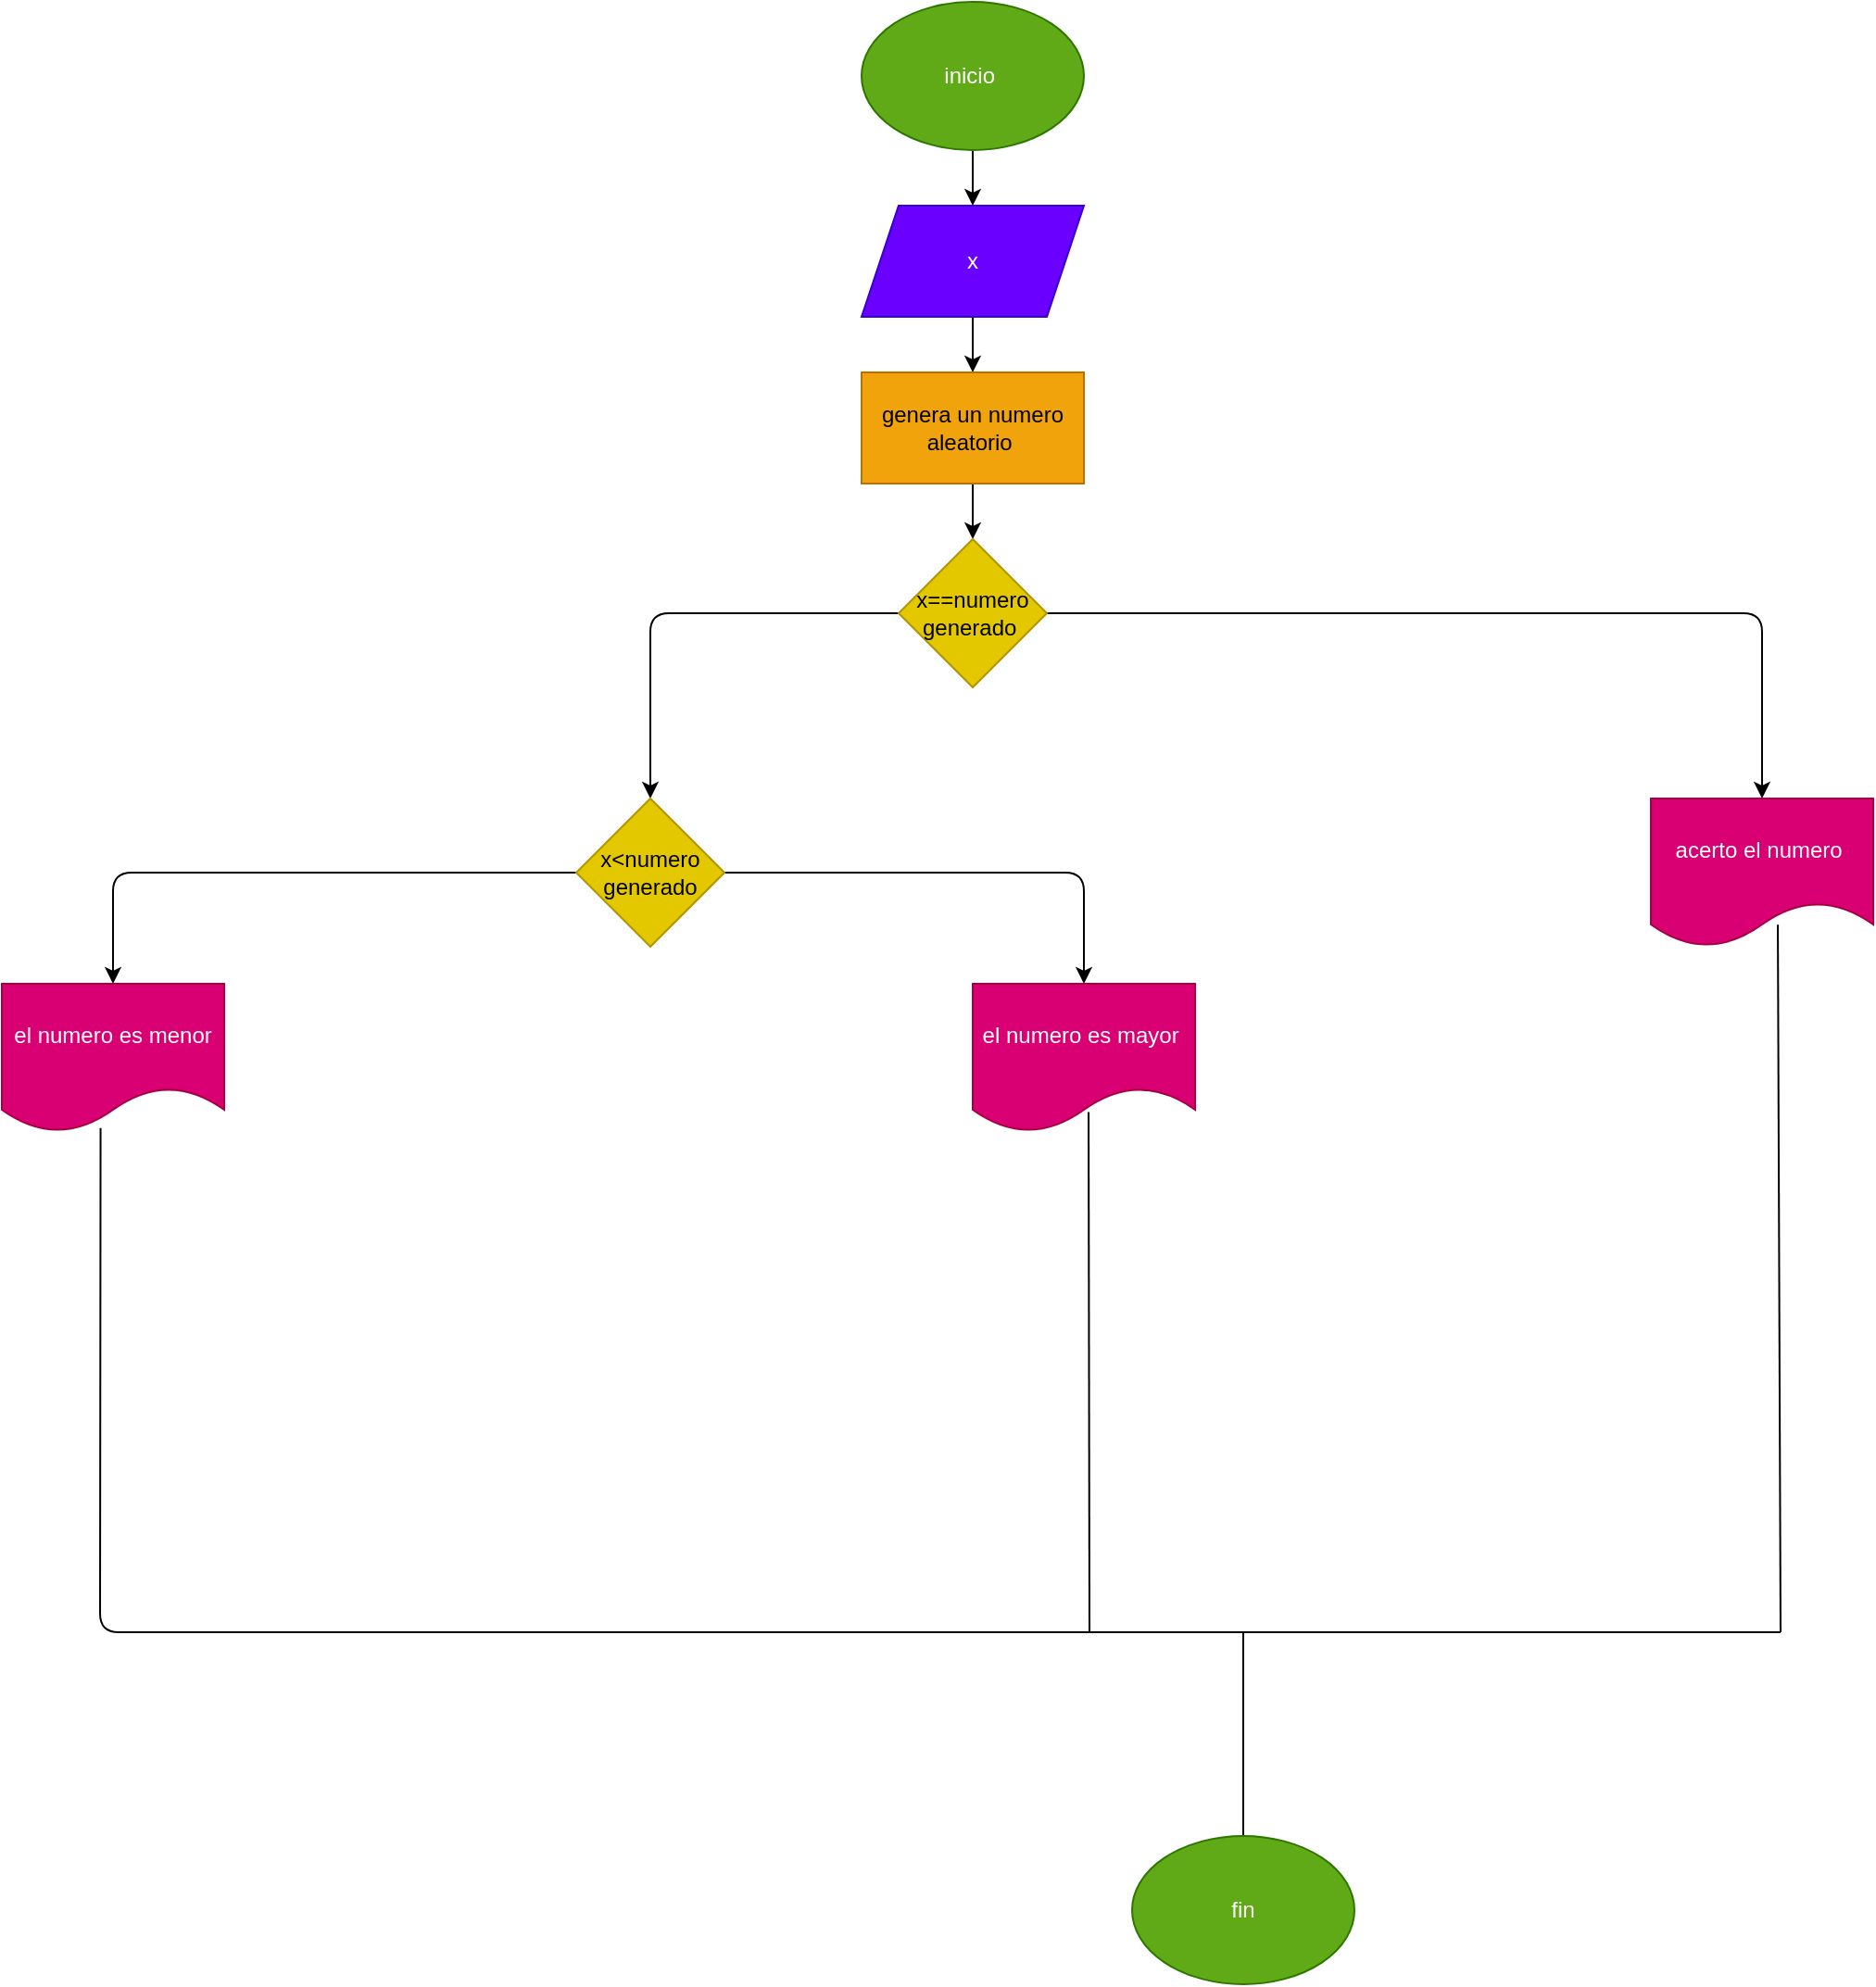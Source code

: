 <mxfile>
    <diagram id="aw-ut9na6uxXYLYZErwH" name="Página-1">
        <mxGraphModel dx="2163" dy="767" grid="1" gridSize="10" guides="1" tooltips="1" connect="1" arrows="1" fold="1" page="1" pageScale="1" pageWidth="827" pageHeight="1169" math="0" shadow="0">
            <root>
                <mxCell id="0"/>
                <mxCell id="1" parent="0"/>
                <mxCell id="4" value="" style="edgeStyle=none;html=1;" edge="1" parent="1" source="2" target="3">
                    <mxGeometry relative="1" as="geometry"/>
                </mxCell>
                <mxCell id="2" value="inicio&amp;nbsp;" style="ellipse;whiteSpace=wrap;html=1;fillColor=#60a917;fontColor=#ffffff;strokeColor=#2D7600;" vertex="1" parent="1">
                    <mxGeometry x="354" width="120" height="80" as="geometry"/>
                </mxCell>
                <mxCell id="7" value="" style="edgeStyle=none;html=1;" edge="1" parent="1" source="3" target="6">
                    <mxGeometry relative="1" as="geometry"/>
                </mxCell>
                <mxCell id="3" value="x" style="shape=parallelogram;perimeter=parallelogramPerimeter;whiteSpace=wrap;html=1;fixedSize=1;fillColor=#6a00ff;fontColor=#ffffff;strokeColor=#3700CC;" vertex="1" parent="1">
                    <mxGeometry x="354" y="110" width="120" height="60" as="geometry"/>
                </mxCell>
                <mxCell id="9" value="" style="edgeStyle=none;html=1;" edge="1" parent="1" source="6" target="8">
                    <mxGeometry relative="1" as="geometry"/>
                </mxCell>
                <mxCell id="6" value="genera un numero aleatorio&amp;nbsp;" style="whiteSpace=wrap;html=1;fillColor=#f0a30a;fontColor=#000000;strokeColor=#BD7000;" vertex="1" parent="1">
                    <mxGeometry x="354" y="200" width="120" height="60" as="geometry"/>
                </mxCell>
                <mxCell id="11" value="" style="edgeStyle=none;html=1;entryX=0.5;entryY=0;entryDx=0;entryDy=0;" edge="1" parent="1" source="8" target="23">
                    <mxGeometry relative="1" as="geometry">
                        <mxPoint x="840" y="370" as="targetPoint"/>
                        <Array as="points">
                            <mxPoint x="840" y="330"/>
                        </Array>
                    </mxGeometry>
                </mxCell>
                <mxCell id="14" value="" style="edgeStyle=none;html=1;" edge="1" parent="1" source="8" target="13">
                    <mxGeometry relative="1" as="geometry">
                        <Array as="points">
                            <mxPoint x="240" y="330"/>
                        </Array>
                    </mxGeometry>
                </mxCell>
                <mxCell id="8" value="x==numero&lt;br&gt;generado&amp;nbsp;" style="rhombus;whiteSpace=wrap;html=1;fillColor=#e3c800;fontColor=#000000;strokeColor=#B09500;" vertex="1" parent="1">
                    <mxGeometry x="374" y="290" width="80" height="80" as="geometry"/>
                </mxCell>
                <mxCell id="16" value="" style="edgeStyle=none;html=1;entryX=0.5;entryY=0;entryDx=0;entryDy=0;" edge="1" parent="1" source="13" target="21">
                    <mxGeometry relative="1" as="geometry">
                        <mxPoint x="474" y="525" as="targetPoint"/>
                        <Array as="points">
                            <mxPoint x="474" y="470"/>
                        </Array>
                    </mxGeometry>
                </mxCell>
                <mxCell id="18" value="" style="edgeStyle=none;html=1;entryX=0.5;entryY=0;entryDx=0;entryDy=0;" edge="1" parent="1" source="13" target="19">
                    <mxGeometry relative="1" as="geometry">
                        <mxPoint x="-50" y="525" as="targetPoint"/>
                        <Array as="points">
                            <mxPoint x="-50" y="470"/>
                        </Array>
                    </mxGeometry>
                </mxCell>
                <mxCell id="13" value="x&amp;lt;numero generado" style="rhombus;whiteSpace=wrap;html=1;fillColor=#e3c800;fontColor=#000000;strokeColor=#B09500;" vertex="1" parent="1">
                    <mxGeometry x="200" y="430" width="80" height="80" as="geometry"/>
                </mxCell>
                <mxCell id="19" value="el numero es menor" style="shape=document;whiteSpace=wrap;html=1;boundedLbl=1;fillColor=#d80073;fontColor=#ffffff;strokeColor=#A50040;" vertex="1" parent="1">
                    <mxGeometry x="-110" y="530" width="120" height="80" as="geometry"/>
                </mxCell>
                <mxCell id="21" value="el numero es mayor&amp;nbsp;" style="shape=document;whiteSpace=wrap;html=1;boundedLbl=1;fillColor=#d80073;fontColor=#ffffff;strokeColor=#A50040;" vertex="1" parent="1">
                    <mxGeometry x="414" y="530" width="120" height="80" as="geometry"/>
                </mxCell>
                <mxCell id="23" value="acerto el numero&amp;nbsp;" style="shape=document;whiteSpace=wrap;html=1;boundedLbl=1;fillColor=#d80073;fontColor=#ffffff;strokeColor=#A50040;" vertex="1" parent="1">
                    <mxGeometry x="780" y="430" width="120" height="80" as="geometry"/>
                </mxCell>
                <mxCell id="25" value="" style="endArrow=none;html=1;exitX=0.444;exitY=0.974;exitDx=0;exitDy=0;exitPerimeter=0;" edge="1" parent="1" source="19">
                    <mxGeometry width="50" height="50" relative="1" as="geometry">
                        <mxPoint x="490" y="770" as="sourcePoint"/>
                        <mxPoint x="850" y="880" as="targetPoint"/>
                        <Array as="points">
                            <mxPoint x="-57" y="880"/>
                        </Array>
                    </mxGeometry>
                </mxCell>
                <mxCell id="26" value="" style="endArrow=none;html=1;entryX=0.571;entryY=0.852;entryDx=0;entryDy=0;entryPerimeter=0;" edge="1" parent="1" target="23">
                    <mxGeometry width="50" height="50" relative="1" as="geometry">
                        <mxPoint x="850" y="880" as="sourcePoint"/>
                        <mxPoint x="540" y="720" as="targetPoint"/>
                    </mxGeometry>
                </mxCell>
                <mxCell id="27" value="" style="endArrow=none;html=1;entryX=0.521;entryY=0.866;entryDx=0;entryDy=0;entryPerimeter=0;" edge="1" parent="1" target="21">
                    <mxGeometry width="50" height="50" relative="1" as="geometry">
                        <mxPoint x="477" y="880" as="sourcePoint"/>
                        <mxPoint x="540" y="720" as="targetPoint"/>
                    </mxGeometry>
                </mxCell>
                <mxCell id="28" value="" style="endArrow=none;html=1;entryX=0.5;entryY=0;entryDx=0;entryDy=0;" edge="1" parent="1" target="29">
                    <mxGeometry width="50" height="50" relative="1" as="geometry">
                        <mxPoint x="560" y="880" as="sourcePoint"/>
                        <mxPoint x="570" y="880" as="targetPoint"/>
                    </mxGeometry>
                </mxCell>
                <mxCell id="29" value="fin" style="ellipse;whiteSpace=wrap;html=1;fillColor=#60a917;fontColor=#ffffff;strokeColor=#2D7600;" vertex="1" parent="1">
                    <mxGeometry x="500" y="990" width="120" height="80" as="geometry"/>
                </mxCell>
            </root>
        </mxGraphModel>
    </diagram>
</mxfile>
